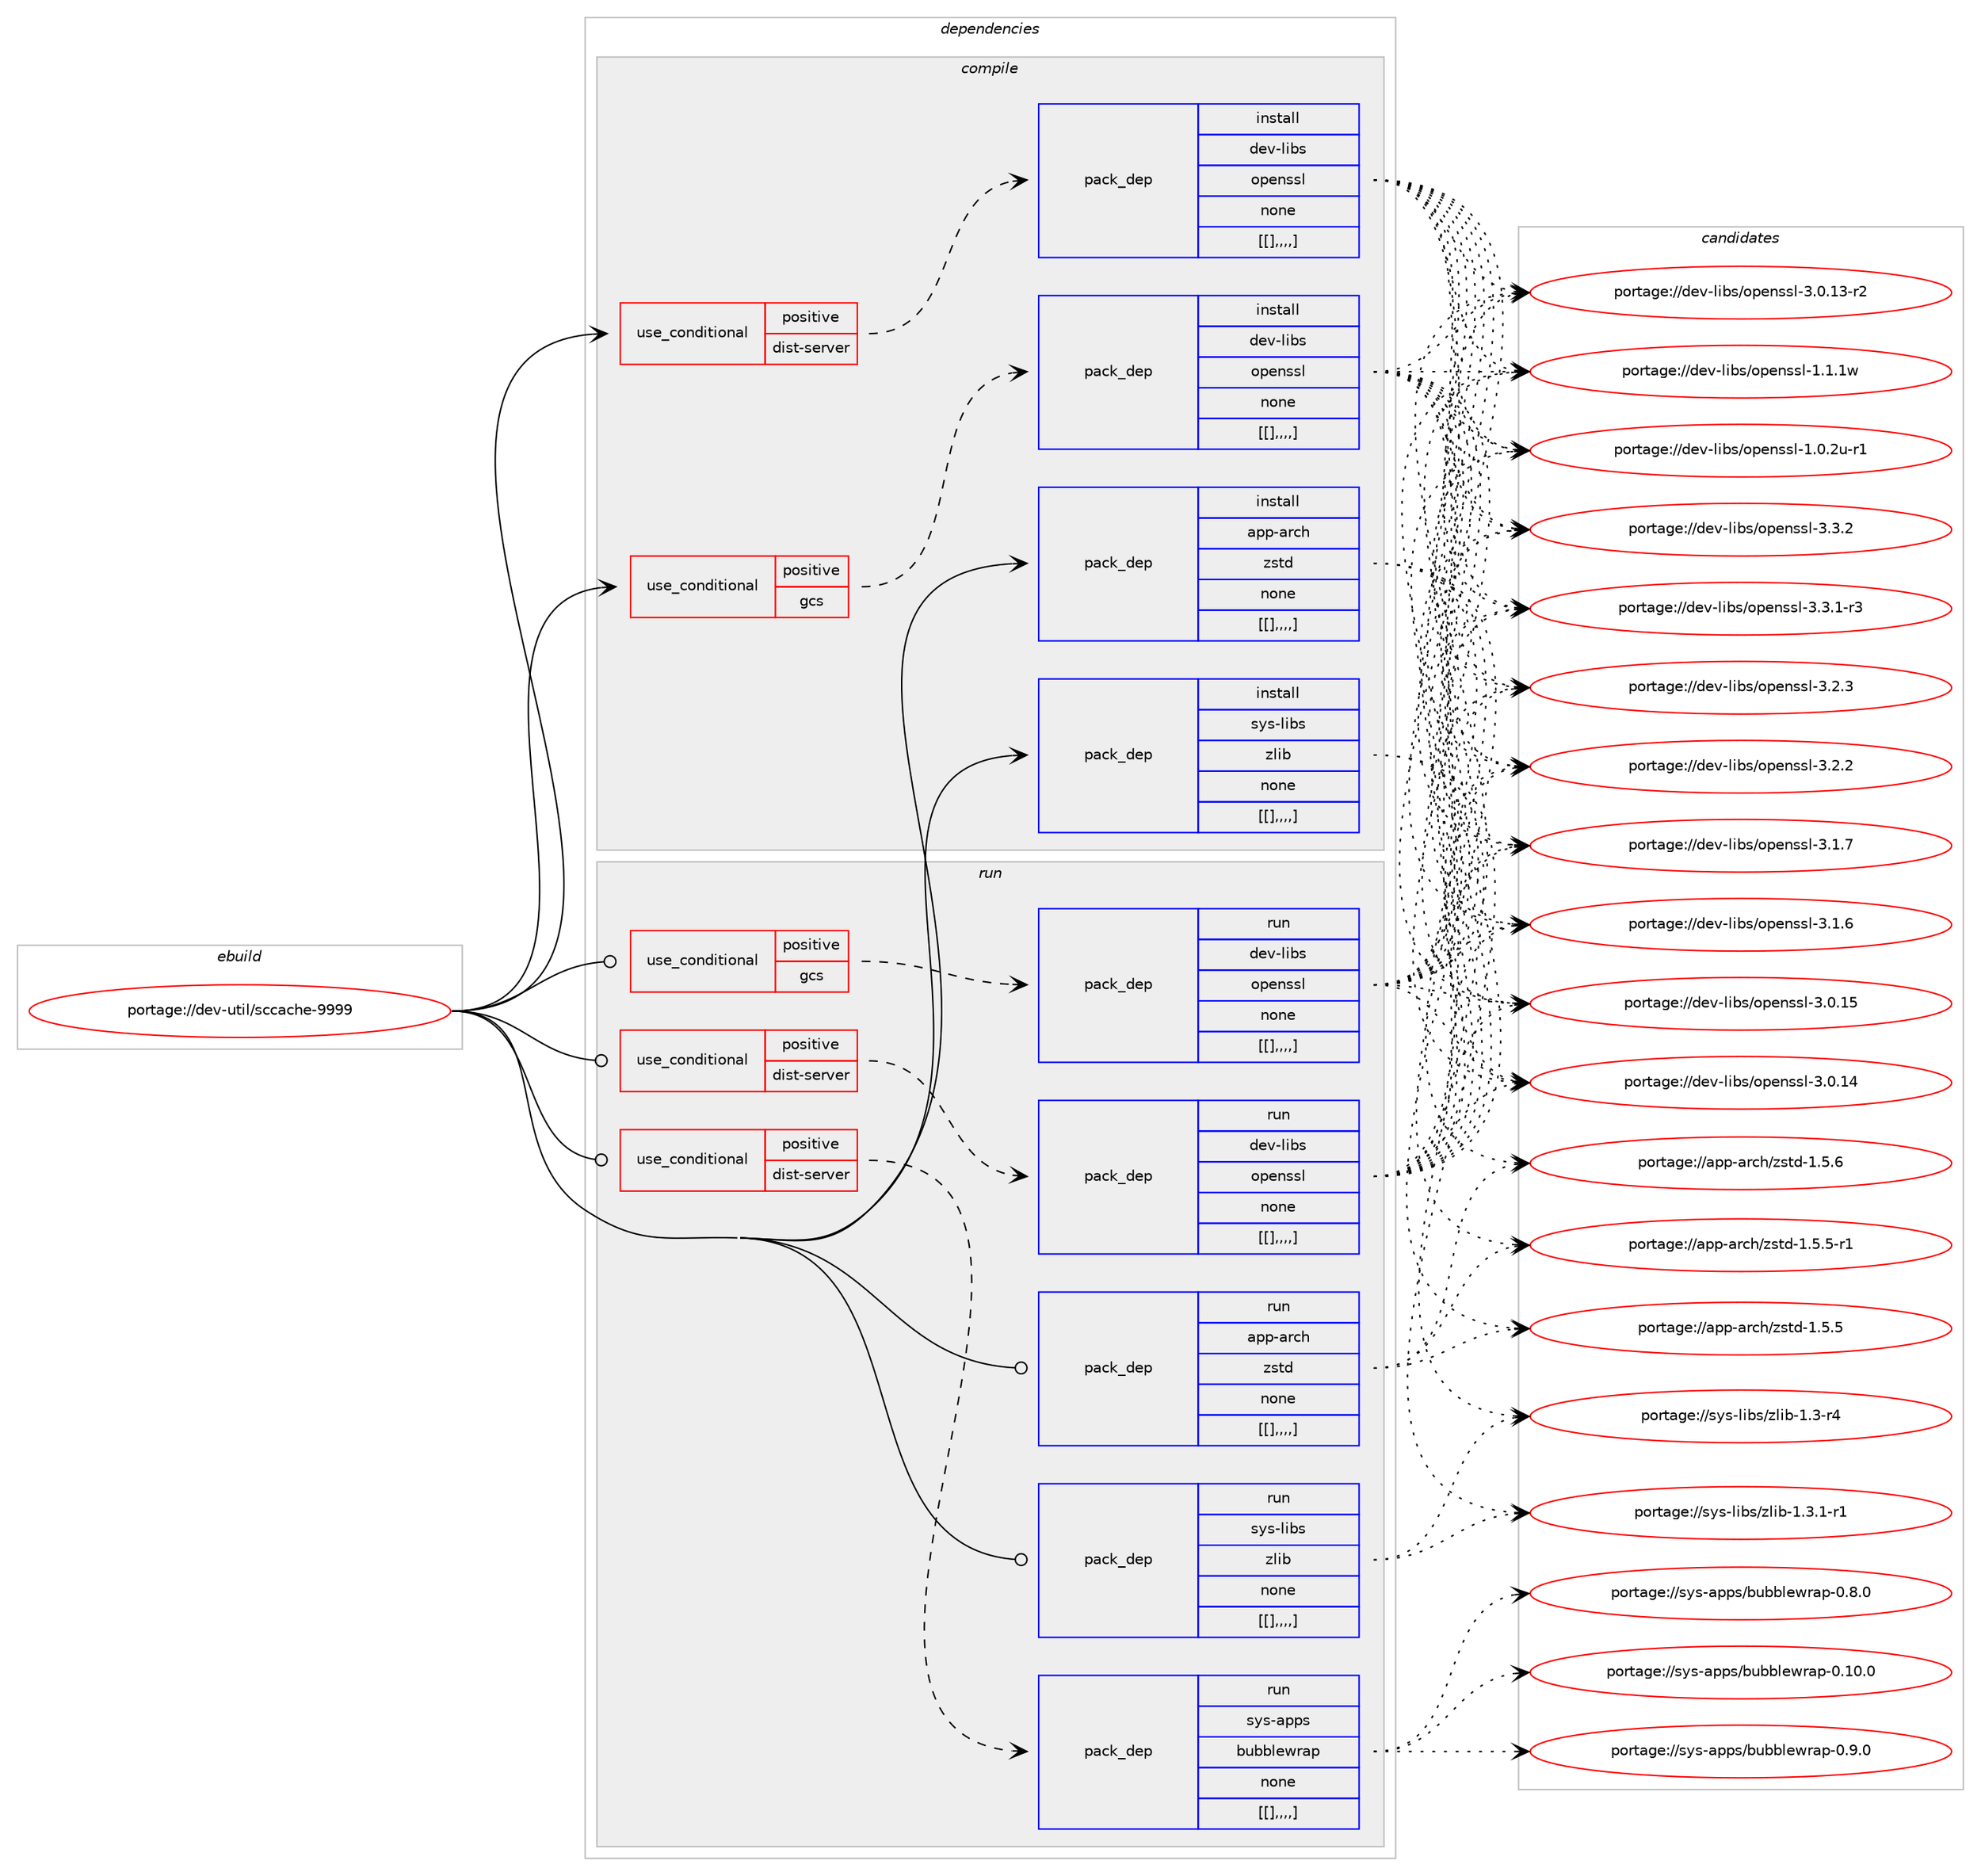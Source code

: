 digraph prolog {

# *************
# Graph options
# *************

newrank=true;
concentrate=true;
compound=true;
graph [rankdir=LR,fontname=Helvetica,fontsize=10,ranksep=1.5];#, ranksep=2.5, nodesep=0.2];
edge  [arrowhead=vee];
node  [fontname=Helvetica,fontsize=10];

# **********
# The ebuild
# **********

subgraph cluster_leftcol {
color=gray;
label=<<i>ebuild</i>>;
id [label="portage://dev-util/sccache-9999", color=red, width=4, href="../dev-util/sccache-9999.svg"];
}

# ****************
# The dependencies
# ****************

subgraph cluster_midcol {
color=gray;
label=<<i>dependencies</i>>;
subgraph cluster_compile {
fillcolor="#eeeeee";
style=filled;
label=<<i>compile</i>>;
subgraph cond64365 {
dependency224652 [label=<<TABLE BORDER="0" CELLBORDER="1" CELLSPACING="0" CELLPADDING="4"><TR><TD ROWSPAN="3" CELLPADDING="10">use_conditional</TD></TR><TR><TD>positive</TD></TR><TR><TD>dist-server</TD></TR></TABLE>>, shape=none, color=red];
subgraph pack158851 {
dependency224653 [label=<<TABLE BORDER="0" CELLBORDER="1" CELLSPACING="0" CELLPADDING="4" WIDTH="220"><TR><TD ROWSPAN="6" CELLPADDING="30">pack_dep</TD></TR><TR><TD WIDTH="110">install</TD></TR><TR><TD>dev-libs</TD></TR><TR><TD>openssl</TD></TR><TR><TD>none</TD></TR><TR><TD>[[],,,,]</TD></TR></TABLE>>, shape=none, color=blue];
}
dependency224652:e -> dependency224653:w [weight=20,style="dashed",arrowhead="vee"];
}
id:e -> dependency224652:w [weight=20,style="solid",arrowhead="vee"];
subgraph cond64366 {
dependency224654 [label=<<TABLE BORDER="0" CELLBORDER="1" CELLSPACING="0" CELLPADDING="4"><TR><TD ROWSPAN="3" CELLPADDING="10">use_conditional</TD></TR><TR><TD>positive</TD></TR><TR><TD>gcs</TD></TR></TABLE>>, shape=none, color=red];
subgraph pack158852 {
dependency224655 [label=<<TABLE BORDER="0" CELLBORDER="1" CELLSPACING="0" CELLPADDING="4" WIDTH="220"><TR><TD ROWSPAN="6" CELLPADDING="30">pack_dep</TD></TR><TR><TD WIDTH="110">install</TD></TR><TR><TD>dev-libs</TD></TR><TR><TD>openssl</TD></TR><TR><TD>none</TD></TR><TR><TD>[[],,,,]</TD></TR></TABLE>>, shape=none, color=blue];
}
dependency224654:e -> dependency224655:w [weight=20,style="dashed",arrowhead="vee"];
}
id:e -> dependency224654:w [weight=20,style="solid",arrowhead="vee"];
subgraph pack158853 {
dependency224656 [label=<<TABLE BORDER="0" CELLBORDER="1" CELLSPACING="0" CELLPADDING="4" WIDTH="220"><TR><TD ROWSPAN="6" CELLPADDING="30">pack_dep</TD></TR><TR><TD WIDTH="110">install</TD></TR><TR><TD>app-arch</TD></TR><TR><TD>zstd</TD></TR><TR><TD>none</TD></TR><TR><TD>[[],,,,]</TD></TR></TABLE>>, shape=none, color=blue];
}
id:e -> dependency224656:w [weight=20,style="solid",arrowhead="vee"];
subgraph pack158854 {
dependency224657 [label=<<TABLE BORDER="0" CELLBORDER="1" CELLSPACING="0" CELLPADDING="4" WIDTH="220"><TR><TD ROWSPAN="6" CELLPADDING="30">pack_dep</TD></TR><TR><TD WIDTH="110">install</TD></TR><TR><TD>sys-libs</TD></TR><TR><TD>zlib</TD></TR><TR><TD>none</TD></TR><TR><TD>[[],,,,]</TD></TR></TABLE>>, shape=none, color=blue];
}
id:e -> dependency224657:w [weight=20,style="solid",arrowhead="vee"];
}
subgraph cluster_compileandrun {
fillcolor="#eeeeee";
style=filled;
label=<<i>compile and run</i>>;
}
subgraph cluster_run {
fillcolor="#eeeeee";
style=filled;
label=<<i>run</i>>;
subgraph cond64367 {
dependency224658 [label=<<TABLE BORDER="0" CELLBORDER="1" CELLSPACING="0" CELLPADDING="4"><TR><TD ROWSPAN="3" CELLPADDING="10">use_conditional</TD></TR><TR><TD>positive</TD></TR><TR><TD>dist-server</TD></TR></TABLE>>, shape=none, color=red];
subgraph pack158855 {
dependency224659 [label=<<TABLE BORDER="0" CELLBORDER="1" CELLSPACING="0" CELLPADDING="4" WIDTH="220"><TR><TD ROWSPAN="6" CELLPADDING="30">pack_dep</TD></TR><TR><TD WIDTH="110">run</TD></TR><TR><TD>dev-libs</TD></TR><TR><TD>openssl</TD></TR><TR><TD>none</TD></TR><TR><TD>[[],,,,]</TD></TR></TABLE>>, shape=none, color=blue];
}
dependency224658:e -> dependency224659:w [weight=20,style="dashed",arrowhead="vee"];
}
id:e -> dependency224658:w [weight=20,style="solid",arrowhead="odot"];
subgraph cond64368 {
dependency224660 [label=<<TABLE BORDER="0" CELLBORDER="1" CELLSPACING="0" CELLPADDING="4"><TR><TD ROWSPAN="3" CELLPADDING="10">use_conditional</TD></TR><TR><TD>positive</TD></TR><TR><TD>dist-server</TD></TR></TABLE>>, shape=none, color=red];
subgraph pack158856 {
dependency224661 [label=<<TABLE BORDER="0" CELLBORDER="1" CELLSPACING="0" CELLPADDING="4" WIDTH="220"><TR><TD ROWSPAN="6" CELLPADDING="30">pack_dep</TD></TR><TR><TD WIDTH="110">run</TD></TR><TR><TD>sys-apps</TD></TR><TR><TD>bubblewrap</TD></TR><TR><TD>none</TD></TR><TR><TD>[[],,,,]</TD></TR></TABLE>>, shape=none, color=blue];
}
dependency224660:e -> dependency224661:w [weight=20,style="dashed",arrowhead="vee"];
}
id:e -> dependency224660:w [weight=20,style="solid",arrowhead="odot"];
subgraph cond64369 {
dependency224662 [label=<<TABLE BORDER="0" CELLBORDER="1" CELLSPACING="0" CELLPADDING="4"><TR><TD ROWSPAN="3" CELLPADDING="10">use_conditional</TD></TR><TR><TD>positive</TD></TR><TR><TD>gcs</TD></TR></TABLE>>, shape=none, color=red];
subgraph pack158857 {
dependency224663 [label=<<TABLE BORDER="0" CELLBORDER="1" CELLSPACING="0" CELLPADDING="4" WIDTH="220"><TR><TD ROWSPAN="6" CELLPADDING="30">pack_dep</TD></TR><TR><TD WIDTH="110">run</TD></TR><TR><TD>dev-libs</TD></TR><TR><TD>openssl</TD></TR><TR><TD>none</TD></TR><TR><TD>[[],,,,]</TD></TR></TABLE>>, shape=none, color=blue];
}
dependency224662:e -> dependency224663:w [weight=20,style="dashed",arrowhead="vee"];
}
id:e -> dependency224662:w [weight=20,style="solid",arrowhead="odot"];
subgraph pack158858 {
dependency224664 [label=<<TABLE BORDER="0" CELLBORDER="1" CELLSPACING="0" CELLPADDING="4" WIDTH="220"><TR><TD ROWSPAN="6" CELLPADDING="30">pack_dep</TD></TR><TR><TD WIDTH="110">run</TD></TR><TR><TD>app-arch</TD></TR><TR><TD>zstd</TD></TR><TR><TD>none</TD></TR><TR><TD>[[],,,,]</TD></TR></TABLE>>, shape=none, color=blue];
}
id:e -> dependency224664:w [weight=20,style="solid",arrowhead="odot"];
subgraph pack158859 {
dependency224665 [label=<<TABLE BORDER="0" CELLBORDER="1" CELLSPACING="0" CELLPADDING="4" WIDTH="220"><TR><TD ROWSPAN="6" CELLPADDING="30">pack_dep</TD></TR><TR><TD WIDTH="110">run</TD></TR><TR><TD>sys-libs</TD></TR><TR><TD>zlib</TD></TR><TR><TD>none</TD></TR><TR><TD>[[],,,,]</TD></TR></TABLE>>, shape=none, color=blue];
}
id:e -> dependency224665:w [weight=20,style="solid",arrowhead="odot"];
}
}

# **************
# The candidates
# **************

subgraph cluster_choices {
rank=same;
color=gray;
label=<<i>candidates</i>>;

subgraph choice158851 {
color=black;
nodesep=1;
choice100101118451081059811547111112101110115115108455146514650 [label="portage://dev-libs/openssl-3.3.2", color=red, width=4,href="../dev-libs/openssl-3.3.2.svg"];
choice1001011184510810598115471111121011101151151084551465146494511451 [label="portage://dev-libs/openssl-3.3.1-r3", color=red, width=4,href="../dev-libs/openssl-3.3.1-r3.svg"];
choice100101118451081059811547111112101110115115108455146504651 [label="portage://dev-libs/openssl-3.2.3", color=red, width=4,href="../dev-libs/openssl-3.2.3.svg"];
choice100101118451081059811547111112101110115115108455146504650 [label="portage://dev-libs/openssl-3.2.2", color=red, width=4,href="../dev-libs/openssl-3.2.2.svg"];
choice100101118451081059811547111112101110115115108455146494655 [label="portage://dev-libs/openssl-3.1.7", color=red, width=4,href="../dev-libs/openssl-3.1.7.svg"];
choice100101118451081059811547111112101110115115108455146494654 [label="portage://dev-libs/openssl-3.1.6", color=red, width=4,href="../dev-libs/openssl-3.1.6.svg"];
choice10010111845108105981154711111210111011511510845514648464953 [label="portage://dev-libs/openssl-3.0.15", color=red, width=4,href="../dev-libs/openssl-3.0.15.svg"];
choice10010111845108105981154711111210111011511510845514648464952 [label="portage://dev-libs/openssl-3.0.14", color=red, width=4,href="../dev-libs/openssl-3.0.14.svg"];
choice100101118451081059811547111112101110115115108455146484649514511450 [label="portage://dev-libs/openssl-3.0.13-r2", color=red, width=4,href="../dev-libs/openssl-3.0.13-r2.svg"];
choice100101118451081059811547111112101110115115108454946494649119 [label="portage://dev-libs/openssl-1.1.1w", color=red, width=4,href="../dev-libs/openssl-1.1.1w.svg"];
choice1001011184510810598115471111121011101151151084549464846501174511449 [label="portage://dev-libs/openssl-1.0.2u-r1", color=red, width=4,href="../dev-libs/openssl-1.0.2u-r1.svg"];
dependency224653:e -> choice100101118451081059811547111112101110115115108455146514650:w [style=dotted,weight="100"];
dependency224653:e -> choice1001011184510810598115471111121011101151151084551465146494511451:w [style=dotted,weight="100"];
dependency224653:e -> choice100101118451081059811547111112101110115115108455146504651:w [style=dotted,weight="100"];
dependency224653:e -> choice100101118451081059811547111112101110115115108455146504650:w [style=dotted,weight="100"];
dependency224653:e -> choice100101118451081059811547111112101110115115108455146494655:w [style=dotted,weight="100"];
dependency224653:e -> choice100101118451081059811547111112101110115115108455146494654:w [style=dotted,weight="100"];
dependency224653:e -> choice10010111845108105981154711111210111011511510845514648464953:w [style=dotted,weight="100"];
dependency224653:e -> choice10010111845108105981154711111210111011511510845514648464952:w [style=dotted,weight="100"];
dependency224653:e -> choice100101118451081059811547111112101110115115108455146484649514511450:w [style=dotted,weight="100"];
dependency224653:e -> choice100101118451081059811547111112101110115115108454946494649119:w [style=dotted,weight="100"];
dependency224653:e -> choice1001011184510810598115471111121011101151151084549464846501174511449:w [style=dotted,weight="100"];
}
subgraph choice158852 {
color=black;
nodesep=1;
choice100101118451081059811547111112101110115115108455146514650 [label="portage://dev-libs/openssl-3.3.2", color=red, width=4,href="../dev-libs/openssl-3.3.2.svg"];
choice1001011184510810598115471111121011101151151084551465146494511451 [label="portage://dev-libs/openssl-3.3.1-r3", color=red, width=4,href="../dev-libs/openssl-3.3.1-r3.svg"];
choice100101118451081059811547111112101110115115108455146504651 [label="portage://dev-libs/openssl-3.2.3", color=red, width=4,href="../dev-libs/openssl-3.2.3.svg"];
choice100101118451081059811547111112101110115115108455146504650 [label="portage://dev-libs/openssl-3.2.2", color=red, width=4,href="../dev-libs/openssl-3.2.2.svg"];
choice100101118451081059811547111112101110115115108455146494655 [label="portage://dev-libs/openssl-3.1.7", color=red, width=4,href="../dev-libs/openssl-3.1.7.svg"];
choice100101118451081059811547111112101110115115108455146494654 [label="portage://dev-libs/openssl-3.1.6", color=red, width=4,href="../dev-libs/openssl-3.1.6.svg"];
choice10010111845108105981154711111210111011511510845514648464953 [label="portage://dev-libs/openssl-3.0.15", color=red, width=4,href="../dev-libs/openssl-3.0.15.svg"];
choice10010111845108105981154711111210111011511510845514648464952 [label="portage://dev-libs/openssl-3.0.14", color=red, width=4,href="../dev-libs/openssl-3.0.14.svg"];
choice100101118451081059811547111112101110115115108455146484649514511450 [label="portage://dev-libs/openssl-3.0.13-r2", color=red, width=4,href="../dev-libs/openssl-3.0.13-r2.svg"];
choice100101118451081059811547111112101110115115108454946494649119 [label="portage://dev-libs/openssl-1.1.1w", color=red, width=4,href="../dev-libs/openssl-1.1.1w.svg"];
choice1001011184510810598115471111121011101151151084549464846501174511449 [label="portage://dev-libs/openssl-1.0.2u-r1", color=red, width=4,href="../dev-libs/openssl-1.0.2u-r1.svg"];
dependency224655:e -> choice100101118451081059811547111112101110115115108455146514650:w [style=dotted,weight="100"];
dependency224655:e -> choice1001011184510810598115471111121011101151151084551465146494511451:w [style=dotted,weight="100"];
dependency224655:e -> choice100101118451081059811547111112101110115115108455146504651:w [style=dotted,weight="100"];
dependency224655:e -> choice100101118451081059811547111112101110115115108455146504650:w [style=dotted,weight="100"];
dependency224655:e -> choice100101118451081059811547111112101110115115108455146494655:w [style=dotted,weight="100"];
dependency224655:e -> choice100101118451081059811547111112101110115115108455146494654:w [style=dotted,weight="100"];
dependency224655:e -> choice10010111845108105981154711111210111011511510845514648464953:w [style=dotted,weight="100"];
dependency224655:e -> choice10010111845108105981154711111210111011511510845514648464952:w [style=dotted,weight="100"];
dependency224655:e -> choice100101118451081059811547111112101110115115108455146484649514511450:w [style=dotted,weight="100"];
dependency224655:e -> choice100101118451081059811547111112101110115115108454946494649119:w [style=dotted,weight="100"];
dependency224655:e -> choice1001011184510810598115471111121011101151151084549464846501174511449:w [style=dotted,weight="100"];
}
subgraph choice158853 {
color=black;
nodesep=1;
choice9711211245971149910447122115116100454946534654 [label="portage://app-arch/zstd-1.5.6", color=red, width=4,href="../app-arch/zstd-1.5.6.svg"];
choice97112112459711499104471221151161004549465346534511449 [label="portage://app-arch/zstd-1.5.5-r1", color=red, width=4,href="../app-arch/zstd-1.5.5-r1.svg"];
choice9711211245971149910447122115116100454946534653 [label="portage://app-arch/zstd-1.5.5", color=red, width=4,href="../app-arch/zstd-1.5.5.svg"];
dependency224656:e -> choice9711211245971149910447122115116100454946534654:w [style=dotted,weight="100"];
dependency224656:e -> choice97112112459711499104471221151161004549465346534511449:w [style=dotted,weight="100"];
dependency224656:e -> choice9711211245971149910447122115116100454946534653:w [style=dotted,weight="100"];
}
subgraph choice158854 {
color=black;
nodesep=1;
choice115121115451081059811547122108105984549465146494511449 [label="portage://sys-libs/zlib-1.3.1-r1", color=red, width=4,href="../sys-libs/zlib-1.3.1-r1.svg"];
choice11512111545108105981154712210810598454946514511452 [label="portage://sys-libs/zlib-1.3-r4", color=red, width=4,href="../sys-libs/zlib-1.3-r4.svg"];
dependency224657:e -> choice115121115451081059811547122108105984549465146494511449:w [style=dotted,weight="100"];
dependency224657:e -> choice11512111545108105981154712210810598454946514511452:w [style=dotted,weight="100"];
}
subgraph choice158855 {
color=black;
nodesep=1;
choice100101118451081059811547111112101110115115108455146514650 [label="portage://dev-libs/openssl-3.3.2", color=red, width=4,href="../dev-libs/openssl-3.3.2.svg"];
choice1001011184510810598115471111121011101151151084551465146494511451 [label="portage://dev-libs/openssl-3.3.1-r3", color=red, width=4,href="../dev-libs/openssl-3.3.1-r3.svg"];
choice100101118451081059811547111112101110115115108455146504651 [label="portage://dev-libs/openssl-3.2.3", color=red, width=4,href="../dev-libs/openssl-3.2.3.svg"];
choice100101118451081059811547111112101110115115108455146504650 [label="portage://dev-libs/openssl-3.2.2", color=red, width=4,href="../dev-libs/openssl-3.2.2.svg"];
choice100101118451081059811547111112101110115115108455146494655 [label="portage://dev-libs/openssl-3.1.7", color=red, width=4,href="../dev-libs/openssl-3.1.7.svg"];
choice100101118451081059811547111112101110115115108455146494654 [label="portage://dev-libs/openssl-3.1.6", color=red, width=4,href="../dev-libs/openssl-3.1.6.svg"];
choice10010111845108105981154711111210111011511510845514648464953 [label="portage://dev-libs/openssl-3.0.15", color=red, width=4,href="../dev-libs/openssl-3.0.15.svg"];
choice10010111845108105981154711111210111011511510845514648464952 [label="portage://dev-libs/openssl-3.0.14", color=red, width=4,href="../dev-libs/openssl-3.0.14.svg"];
choice100101118451081059811547111112101110115115108455146484649514511450 [label="portage://dev-libs/openssl-3.0.13-r2", color=red, width=4,href="../dev-libs/openssl-3.0.13-r2.svg"];
choice100101118451081059811547111112101110115115108454946494649119 [label="portage://dev-libs/openssl-1.1.1w", color=red, width=4,href="../dev-libs/openssl-1.1.1w.svg"];
choice1001011184510810598115471111121011101151151084549464846501174511449 [label="portage://dev-libs/openssl-1.0.2u-r1", color=red, width=4,href="../dev-libs/openssl-1.0.2u-r1.svg"];
dependency224659:e -> choice100101118451081059811547111112101110115115108455146514650:w [style=dotted,weight="100"];
dependency224659:e -> choice1001011184510810598115471111121011101151151084551465146494511451:w [style=dotted,weight="100"];
dependency224659:e -> choice100101118451081059811547111112101110115115108455146504651:w [style=dotted,weight="100"];
dependency224659:e -> choice100101118451081059811547111112101110115115108455146504650:w [style=dotted,weight="100"];
dependency224659:e -> choice100101118451081059811547111112101110115115108455146494655:w [style=dotted,weight="100"];
dependency224659:e -> choice100101118451081059811547111112101110115115108455146494654:w [style=dotted,weight="100"];
dependency224659:e -> choice10010111845108105981154711111210111011511510845514648464953:w [style=dotted,weight="100"];
dependency224659:e -> choice10010111845108105981154711111210111011511510845514648464952:w [style=dotted,weight="100"];
dependency224659:e -> choice100101118451081059811547111112101110115115108455146484649514511450:w [style=dotted,weight="100"];
dependency224659:e -> choice100101118451081059811547111112101110115115108454946494649119:w [style=dotted,weight="100"];
dependency224659:e -> choice1001011184510810598115471111121011101151151084549464846501174511449:w [style=dotted,weight="100"];
}
subgraph choice158856 {
color=black;
nodesep=1;
choice1151211154597112112115479811798981081011191149711245484649484648 [label="portage://sys-apps/bubblewrap-0.10.0", color=red, width=4,href="../sys-apps/bubblewrap-0.10.0.svg"];
choice11512111545971121121154798117989810810111911497112454846574648 [label="portage://sys-apps/bubblewrap-0.9.0", color=red, width=4,href="../sys-apps/bubblewrap-0.9.0.svg"];
choice11512111545971121121154798117989810810111911497112454846564648 [label="portage://sys-apps/bubblewrap-0.8.0", color=red, width=4,href="../sys-apps/bubblewrap-0.8.0.svg"];
dependency224661:e -> choice1151211154597112112115479811798981081011191149711245484649484648:w [style=dotted,weight="100"];
dependency224661:e -> choice11512111545971121121154798117989810810111911497112454846574648:w [style=dotted,weight="100"];
dependency224661:e -> choice11512111545971121121154798117989810810111911497112454846564648:w [style=dotted,weight="100"];
}
subgraph choice158857 {
color=black;
nodesep=1;
choice100101118451081059811547111112101110115115108455146514650 [label="portage://dev-libs/openssl-3.3.2", color=red, width=4,href="../dev-libs/openssl-3.3.2.svg"];
choice1001011184510810598115471111121011101151151084551465146494511451 [label="portage://dev-libs/openssl-3.3.1-r3", color=red, width=4,href="../dev-libs/openssl-3.3.1-r3.svg"];
choice100101118451081059811547111112101110115115108455146504651 [label="portage://dev-libs/openssl-3.2.3", color=red, width=4,href="../dev-libs/openssl-3.2.3.svg"];
choice100101118451081059811547111112101110115115108455146504650 [label="portage://dev-libs/openssl-3.2.2", color=red, width=4,href="../dev-libs/openssl-3.2.2.svg"];
choice100101118451081059811547111112101110115115108455146494655 [label="portage://dev-libs/openssl-3.1.7", color=red, width=4,href="../dev-libs/openssl-3.1.7.svg"];
choice100101118451081059811547111112101110115115108455146494654 [label="portage://dev-libs/openssl-3.1.6", color=red, width=4,href="../dev-libs/openssl-3.1.6.svg"];
choice10010111845108105981154711111210111011511510845514648464953 [label="portage://dev-libs/openssl-3.0.15", color=red, width=4,href="../dev-libs/openssl-3.0.15.svg"];
choice10010111845108105981154711111210111011511510845514648464952 [label="portage://dev-libs/openssl-3.0.14", color=red, width=4,href="../dev-libs/openssl-3.0.14.svg"];
choice100101118451081059811547111112101110115115108455146484649514511450 [label="portage://dev-libs/openssl-3.0.13-r2", color=red, width=4,href="../dev-libs/openssl-3.0.13-r2.svg"];
choice100101118451081059811547111112101110115115108454946494649119 [label="portage://dev-libs/openssl-1.1.1w", color=red, width=4,href="../dev-libs/openssl-1.1.1w.svg"];
choice1001011184510810598115471111121011101151151084549464846501174511449 [label="portage://dev-libs/openssl-1.0.2u-r1", color=red, width=4,href="../dev-libs/openssl-1.0.2u-r1.svg"];
dependency224663:e -> choice100101118451081059811547111112101110115115108455146514650:w [style=dotted,weight="100"];
dependency224663:e -> choice1001011184510810598115471111121011101151151084551465146494511451:w [style=dotted,weight="100"];
dependency224663:e -> choice100101118451081059811547111112101110115115108455146504651:w [style=dotted,weight="100"];
dependency224663:e -> choice100101118451081059811547111112101110115115108455146504650:w [style=dotted,weight="100"];
dependency224663:e -> choice100101118451081059811547111112101110115115108455146494655:w [style=dotted,weight="100"];
dependency224663:e -> choice100101118451081059811547111112101110115115108455146494654:w [style=dotted,weight="100"];
dependency224663:e -> choice10010111845108105981154711111210111011511510845514648464953:w [style=dotted,weight="100"];
dependency224663:e -> choice10010111845108105981154711111210111011511510845514648464952:w [style=dotted,weight="100"];
dependency224663:e -> choice100101118451081059811547111112101110115115108455146484649514511450:w [style=dotted,weight="100"];
dependency224663:e -> choice100101118451081059811547111112101110115115108454946494649119:w [style=dotted,weight="100"];
dependency224663:e -> choice1001011184510810598115471111121011101151151084549464846501174511449:w [style=dotted,weight="100"];
}
subgraph choice158858 {
color=black;
nodesep=1;
choice9711211245971149910447122115116100454946534654 [label="portage://app-arch/zstd-1.5.6", color=red, width=4,href="../app-arch/zstd-1.5.6.svg"];
choice97112112459711499104471221151161004549465346534511449 [label="portage://app-arch/zstd-1.5.5-r1", color=red, width=4,href="../app-arch/zstd-1.5.5-r1.svg"];
choice9711211245971149910447122115116100454946534653 [label="portage://app-arch/zstd-1.5.5", color=red, width=4,href="../app-arch/zstd-1.5.5.svg"];
dependency224664:e -> choice9711211245971149910447122115116100454946534654:w [style=dotted,weight="100"];
dependency224664:e -> choice97112112459711499104471221151161004549465346534511449:w [style=dotted,weight="100"];
dependency224664:e -> choice9711211245971149910447122115116100454946534653:w [style=dotted,weight="100"];
}
subgraph choice158859 {
color=black;
nodesep=1;
choice115121115451081059811547122108105984549465146494511449 [label="portage://sys-libs/zlib-1.3.1-r1", color=red, width=4,href="../sys-libs/zlib-1.3.1-r1.svg"];
choice11512111545108105981154712210810598454946514511452 [label="portage://sys-libs/zlib-1.3-r4", color=red, width=4,href="../sys-libs/zlib-1.3-r4.svg"];
dependency224665:e -> choice115121115451081059811547122108105984549465146494511449:w [style=dotted,weight="100"];
dependency224665:e -> choice11512111545108105981154712210810598454946514511452:w [style=dotted,weight="100"];
}
}

}
